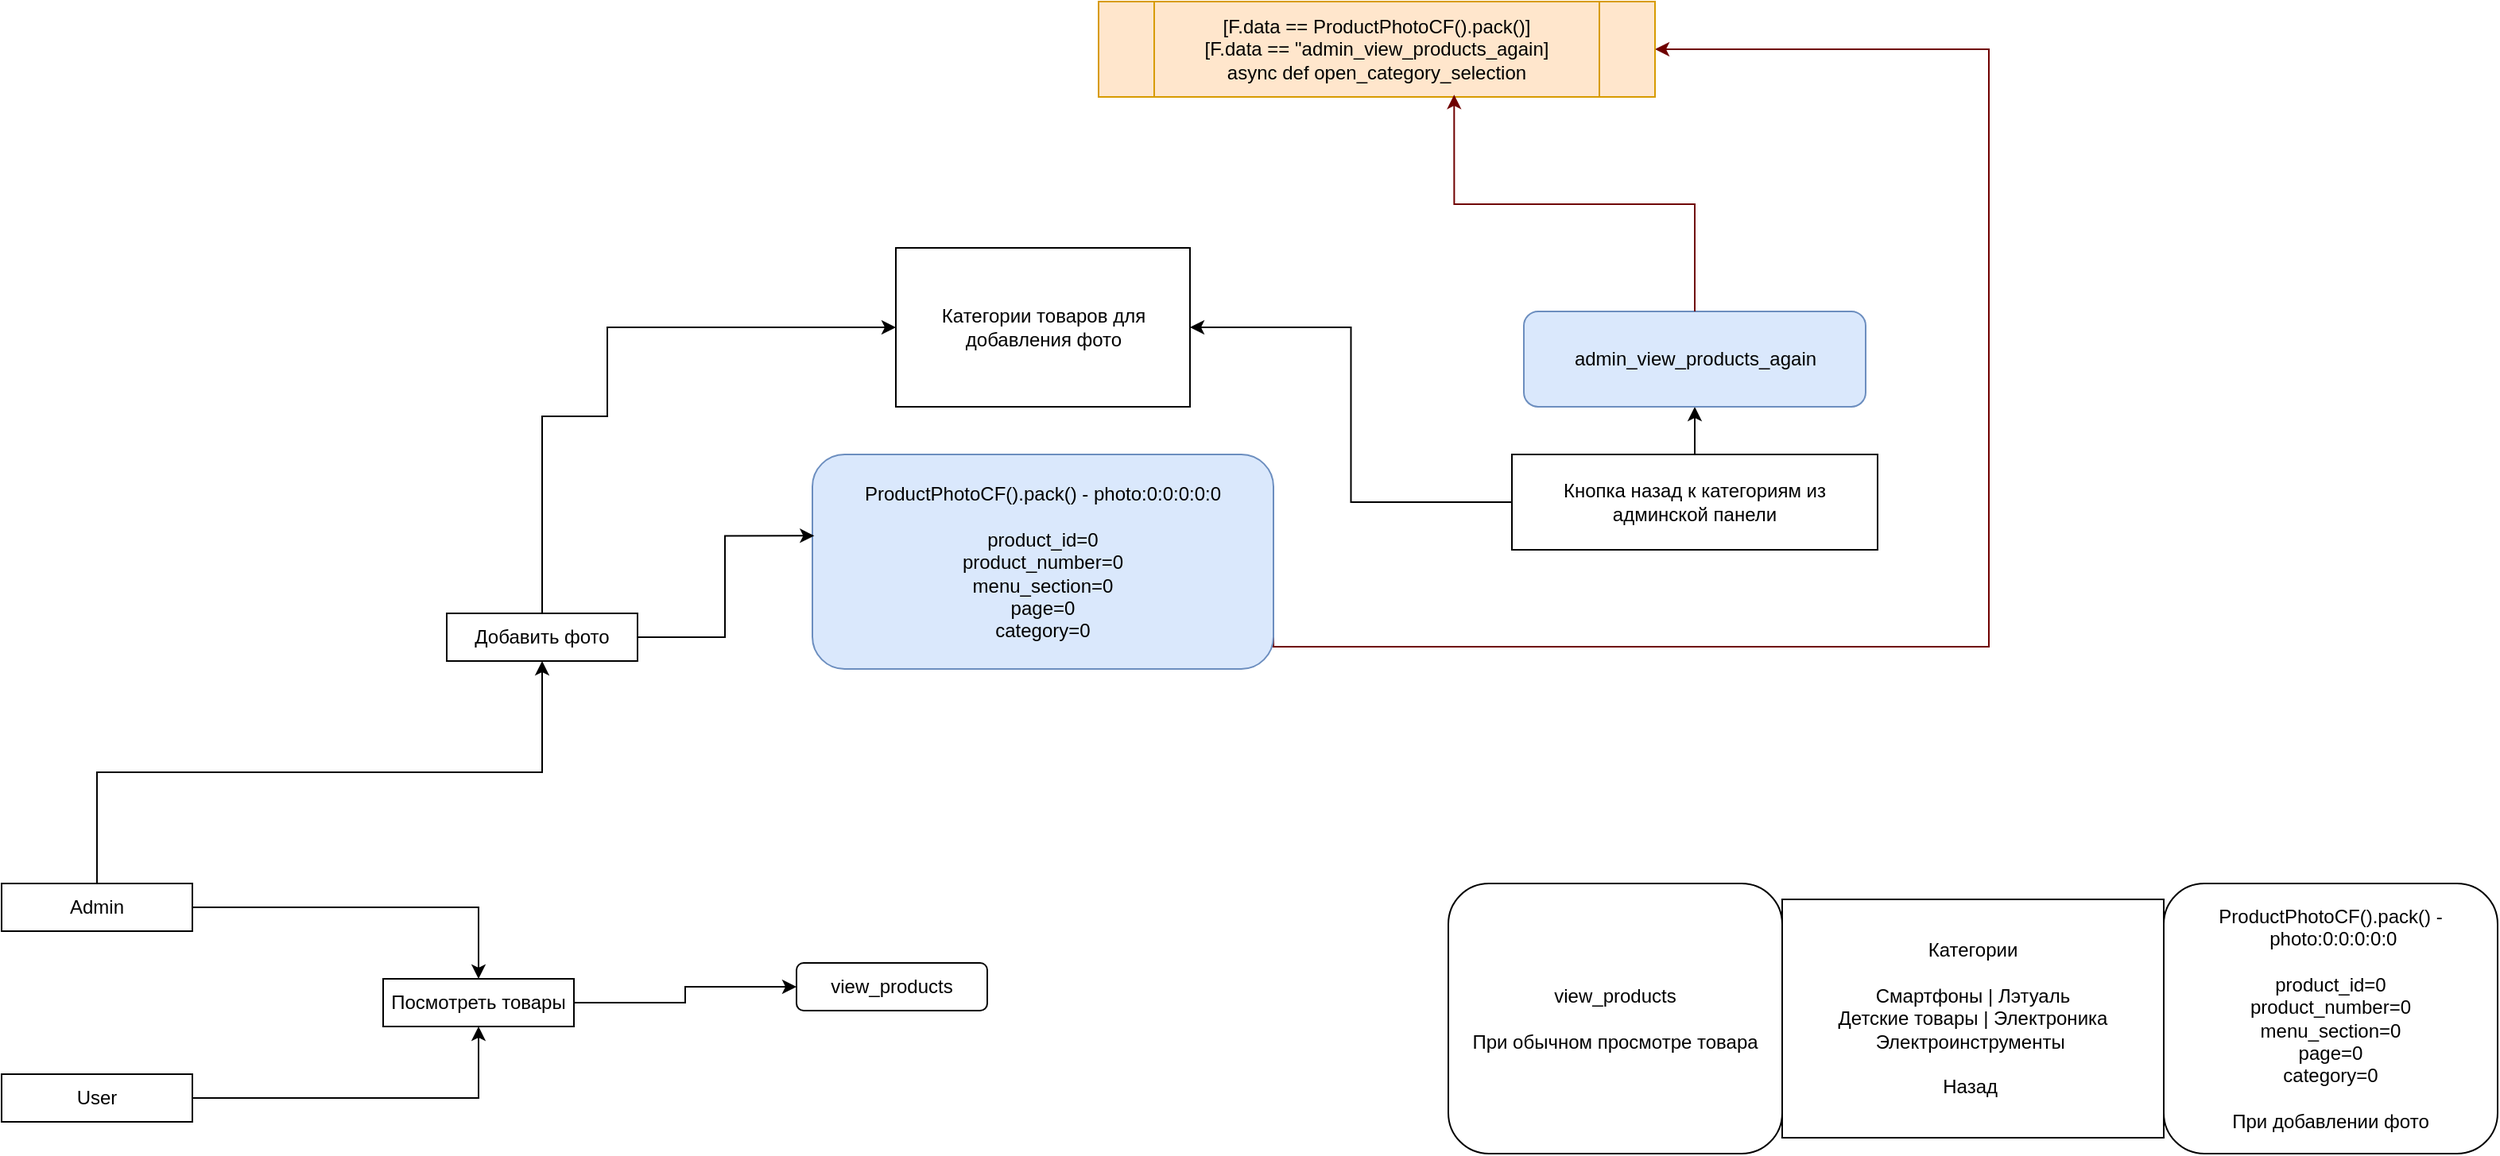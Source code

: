 <mxfile version="24.0.7" type="github">
  <diagram name="Page-1" id="b520641d-4fe3-3701-9064-5fc419738815">
    <mxGraphModel dx="1235" dy="1498" grid="1" gridSize="10" guides="1" tooltips="1" connect="1" arrows="1" fold="1" page="1" pageScale="1" pageWidth="1100" pageHeight="850" background="none" math="0" shadow="0">
      <root>
        <mxCell id="0" />
        <mxCell id="1" parent="0" />
        <mxCell id="ZS3xe6GgBJdOie5ZOIFw-5" style="edgeStyle=orthogonalEdgeStyle;rounded=0;orthogonalLoop=1;jettySize=auto;html=1;entryX=0.5;entryY=0;entryDx=0;entryDy=0;" edge="1" parent="1" source="ZS3xe6GgBJdOie5ZOIFw-1" target="ZS3xe6GgBJdOie5ZOIFw-3">
          <mxGeometry relative="1" as="geometry" />
        </mxCell>
        <mxCell id="ZS3xe6GgBJdOie5ZOIFw-10" style="edgeStyle=orthogonalEdgeStyle;rounded=0;orthogonalLoop=1;jettySize=auto;html=1;exitX=0.5;exitY=0;exitDx=0;exitDy=0;" edge="1" parent="1" source="ZS3xe6GgBJdOie5ZOIFw-1" target="ZS3xe6GgBJdOie5ZOIFw-4">
          <mxGeometry relative="1" as="geometry" />
        </mxCell>
        <mxCell id="ZS3xe6GgBJdOie5ZOIFw-1" value="Admin" style="rounded=0;whiteSpace=wrap;html=1;" vertex="1" parent="1">
          <mxGeometry x="70" y="70" width="120" height="30" as="geometry" />
        </mxCell>
        <mxCell id="ZS3xe6GgBJdOie5ZOIFw-7" style="edgeStyle=orthogonalEdgeStyle;rounded=0;orthogonalLoop=1;jettySize=auto;html=1;exitX=1;exitY=0.5;exitDx=0;exitDy=0;entryX=0.5;entryY=1;entryDx=0;entryDy=0;" edge="1" parent="1" source="ZS3xe6GgBJdOie5ZOIFw-2" target="ZS3xe6GgBJdOie5ZOIFw-3">
          <mxGeometry relative="1" as="geometry" />
        </mxCell>
        <mxCell id="ZS3xe6GgBJdOie5ZOIFw-2" value="User" style="rounded=0;whiteSpace=wrap;html=1;" vertex="1" parent="1">
          <mxGeometry x="70" y="190" width="120" height="30" as="geometry" />
        </mxCell>
        <mxCell id="ZS3xe6GgBJdOie5ZOIFw-14" style="edgeStyle=orthogonalEdgeStyle;rounded=0;orthogonalLoop=1;jettySize=auto;html=1;entryX=0;entryY=0.5;entryDx=0;entryDy=0;" edge="1" parent="1" source="ZS3xe6GgBJdOie5ZOIFw-3" target="ZS3xe6GgBJdOie5ZOIFw-8">
          <mxGeometry relative="1" as="geometry" />
        </mxCell>
        <mxCell id="ZS3xe6GgBJdOie5ZOIFw-3" value="Посмотреть товары" style="rounded=0;whiteSpace=wrap;html=1;" vertex="1" parent="1">
          <mxGeometry x="310" y="130" width="120" height="30" as="geometry" />
        </mxCell>
        <mxCell id="ZS3xe6GgBJdOie5ZOIFw-17" style="edgeStyle=orthogonalEdgeStyle;rounded=0;orthogonalLoop=1;jettySize=auto;html=1;exitX=0.5;exitY=0;exitDx=0;exitDy=0;" edge="1" parent="1" source="ZS3xe6GgBJdOie5ZOIFw-4" target="ZS3xe6GgBJdOie5ZOIFw-16">
          <mxGeometry relative="1" as="geometry">
            <mxPoint x="450" y="-350" as="targetPoint" />
            <Array as="points">
              <mxPoint x="410" y="-224" />
              <mxPoint x="451" y="-224" />
              <mxPoint x="451" y="-280" />
            </Array>
          </mxGeometry>
        </mxCell>
        <mxCell id="ZS3xe6GgBJdOie5ZOIFw-4" value="Добавить фото" style="rounded=0;whiteSpace=wrap;html=1;" vertex="1" parent="1">
          <mxGeometry x="350" y="-100" width="120" height="30" as="geometry" />
        </mxCell>
        <mxCell id="ZS3xe6GgBJdOie5ZOIFw-8" value="view_products" style="rounded=1;whiteSpace=wrap;html=1;" vertex="1" parent="1">
          <mxGeometry x="570" y="120" width="120" height="30" as="geometry" />
        </mxCell>
        <mxCell id="ZS3xe6GgBJdOie5ZOIFw-23" style="edgeStyle=orthogonalEdgeStyle;rounded=0;orthogonalLoop=1;jettySize=auto;html=1;exitX=1;exitY=0.5;exitDx=0;exitDy=0;entryX=1;entryY=0.5;entryDx=0;entryDy=0;fillColor=#a20025;strokeColor=#6F0000;" edge="1" parent="1" source="ZS3xe6GgBJdOie5ZOIFw-11" target="ZS3xe6GgBJdOie5ZOIFw-18">
          <mxGeometry relative="1" as="geometry">
            <mxPoint x="1310" y="-450" as="targetPoint" />
            <Array as="points">
              <mxPoint x="870" y="-79" />
              <mxPoint x="1320" y="-79" />
              <mxPoint x="1320" y="-455" />
            </Array>
          </mxGeometry>
        </mxCell>
        <mxCell id="ZS3xe6GgBJdOie5ZOIFw-11" value="ProductPhotoCF().pack() -&amp;nbsp;photo:0:0:0:0:0&lt;div&gt;&lt;br&gt;&lt;/div&gt;&lt;div&gt;product_id=0&lt;/div&gt;&lt;div&gt;product_number=0&lt;/div&gt;&lt;div&gt;menu_section=0&lt;/div&gt;&lt;div&gt;page=0&lt;/div&gt;&lt;div&gt;category=0&lt;/div&gt;" style="rounded=1;whiteSpace=wrap;html=1;fillColor=#dae8fc;strokeColor=#6c8ebf;" vertex="1" parent="1">
          <mxGeometry x="580" y="-200" width="290" height="135" as="geometry" />
        </mxCell>
        <mxCell id="ZS3xe6GgBJdOie5ZOIFw-13" style="edgeStyle=orthogonalEdgeStyle;rounded=0;orthogonalLoop=1;jettySize=auto;html=1;exitX=1;exitY=0.5;exitDx=0;exitDy=0;entryX=0.004;entryY=0.379;entryDx=0;entryDy=0;entryPerimeter=0;" edge="1" parent="1" source="ZS3xe6GgBJdOie5ZOIFw-4" target="ZS3xe6GgBJdOie5ZOIFw-11">
          <mxGeometry relative="1" as="geometry" />
        </mxCell>
        <mxCell id="ZS3xe6GgBJdOie5ZOIFw-20" style="edgeStyle=orthogonalEdgeStyle;rounded=0;orthogonalLoop=1;jettySize=auto;html=1;entryX=0.5;entryY=1;entryDx=0;entryDy=0;" edge="1" parent="1" source="ZS3xe6GgBJdOie5ZOIFw-15" target="ZS3xe6GgBJdOie5ZOIFw-19">
          <mxGeometry relative="1" as="geometry" />
        </mxCell>
        <mxCell id="ZS3xe6GgBJdOie5ZOIFw-21" style="edgeStyle=orthogonalEdgeStyle;rounded=0;orthogonalLoop=1;jettySize=auto;html=1;exitX=0;exitY=0.5;exitDx=0;exitDy=0;entryX=1;entryY=0.5;entryDx=0;entryDy=0;" edge="1" parent="1" source="ZS3xe6GgBJdOie5ZOIFw-15" target="ZS3xe6GgBJdOie5ZOIFw-16">
          <mxGeometry relative="1" as="geometry" />
        </mxCell>
        <mxCell id="ZS3xe6GgBJdOie5ZOIFw-15" value="Кнопка назад к категориям из админской панели" style="rounded=0;whiteSpace=wrap;html=1;" vertex="1" parent="1">
          <mxGeometry x="1020" y="-200" width="230" height="60" as="geometry" />
        </mxCell>
        <mxCell id="ZS3xe6GgBJdOie5ZOIFw-16" value="Категории товаров для добавления фото" style="rounded=0;whiteSpace=wrap;html=1;" vertex="1" parent="1">
          <mxGeometry x="632.5" y="-330" width="185" height="100" as="geometry" />
        </mxCell>
        <mxCell id="ZS3xe6GgBJdOie5ZOIFw-18" value="&lt;div&gt;[F.data == ProductPhotoCF().pack()]&lt;/div&gt;&lt;div&gt;[F.data == &quot;admin_view_products_again]&lt;/div&gt;async def open_category_selection" style="shape=process;whiteSpace=wrap;html=1;backgroundOutline=1;fillColor=#ffe6cc;strokeColor=#d79b00;" vertex="1" parent="1">
          <mxGeometry x="760" y="-485" width="350" height="60" as="geometry" />
        </mxCell>
        <mxCell id="ZS3xe6GgBJdOie5ZOIFw-19" value="admin_view_products_again" style="rounded=1;whiteSpace=wrap;html=1;fillColor=#dae8fc;strokeColor=#6c8ebf;" vertex="1" parent="1">
          <mxGeometry x="1027.5" y="-290" width="215" height="60" as="geometry" />
        </mxCell>
        <mxCell id="ZS3xe6GgBJdOie5ZOIFw-22" style="edgeStyle=orthogonalEdgeStyle;rounded=0;orthogonalLoop=1;jettySize=auto;html=1;entryX=0.639;entryY=0.977;entryDx=0;entryDy=0;entryPerimeter=0;fillColor=#a20025;strokeColor=#6F0000;" edge="1" parent="1" source="ZS3xe6GgBJdOie5ZOIFw-19" target="ZS3xe6GgBJdOie5ZOIFw-18">
          <mxGeometry relative="1" as="geometry" />
        </mxCell>
        <mxCell id="ZS3xe6GgBJdOie5ZOIFw-24" value="Категории&lt;div&gt;&lt;br&gt;&lt;/div&gt;&lt;div&gt;Смартфоны | Лэтуаль&lt;/div&gt;&lt;div&gt;Детские товары | Электроника&lt;/div&gt;&lt;div&gt;Электроинструменты&amp;nbsp;&lt;/div&gt;&lt;div&gt;&lt;br&gt;&lt;/div&gt;&lt;div&gt;Назад&amp;nbsp;&lt;/div&gt;" style="rounded=0;whiteSpace=wrap;html=1;" vertex="1" parent="1">
          <mxGeometry x="1190" y="80" width="240" height="150" as="geometry" />
        </mxCell>
        <mxCell id="ZS3xe6GgBJdOie5ZOIFw-25" value="ProductPhotoCF().pack() -&amp;nbsp;photo:0:0:0:0:0&lt;div&gt;&lt;br&gt;&lt;/div&gt;&lt;div&gt;product_id=0&lt;/div&gt;&lt;div&gt;product_number=0&lt;/div&gt;&lt;div&gt;menu_section=0&lt;/div&gt;&lt;div&gt;page=0&lt;/div&gt;&lt;div&gt;category=0&lt;/div&gt;&lt;div&gt;&lt;br&gt;&lt;/div&gt;&lt;div&gt;При добавлении фото&lt;/div&gt;" style="rounded=1;whiteSpace=wrap;html=1;" vertex="1" parent="1">
          <mxGeometry x="1430" y="70" width="210" height="170" as="geometry" />
        </mxCell>
        <mxCell id="ZS3xe6GgBJdOie5ZOIFw-26" value="view_products&lt;div&gt;&lt;br&gt;&lt;/div&gt;&lt;div&gt;При обычном просмотре товара&lt;/div&gt;" style="rounded=1;whiteSpace=wrap;html=1;" vertex="1" parent="1">
          <mxGeometry x="980" y="70" width="210" height="170" as="geometry" />
        </mxCell>
      </root>
    </mxGraphModel>
  </diagram>
</mxfile>

